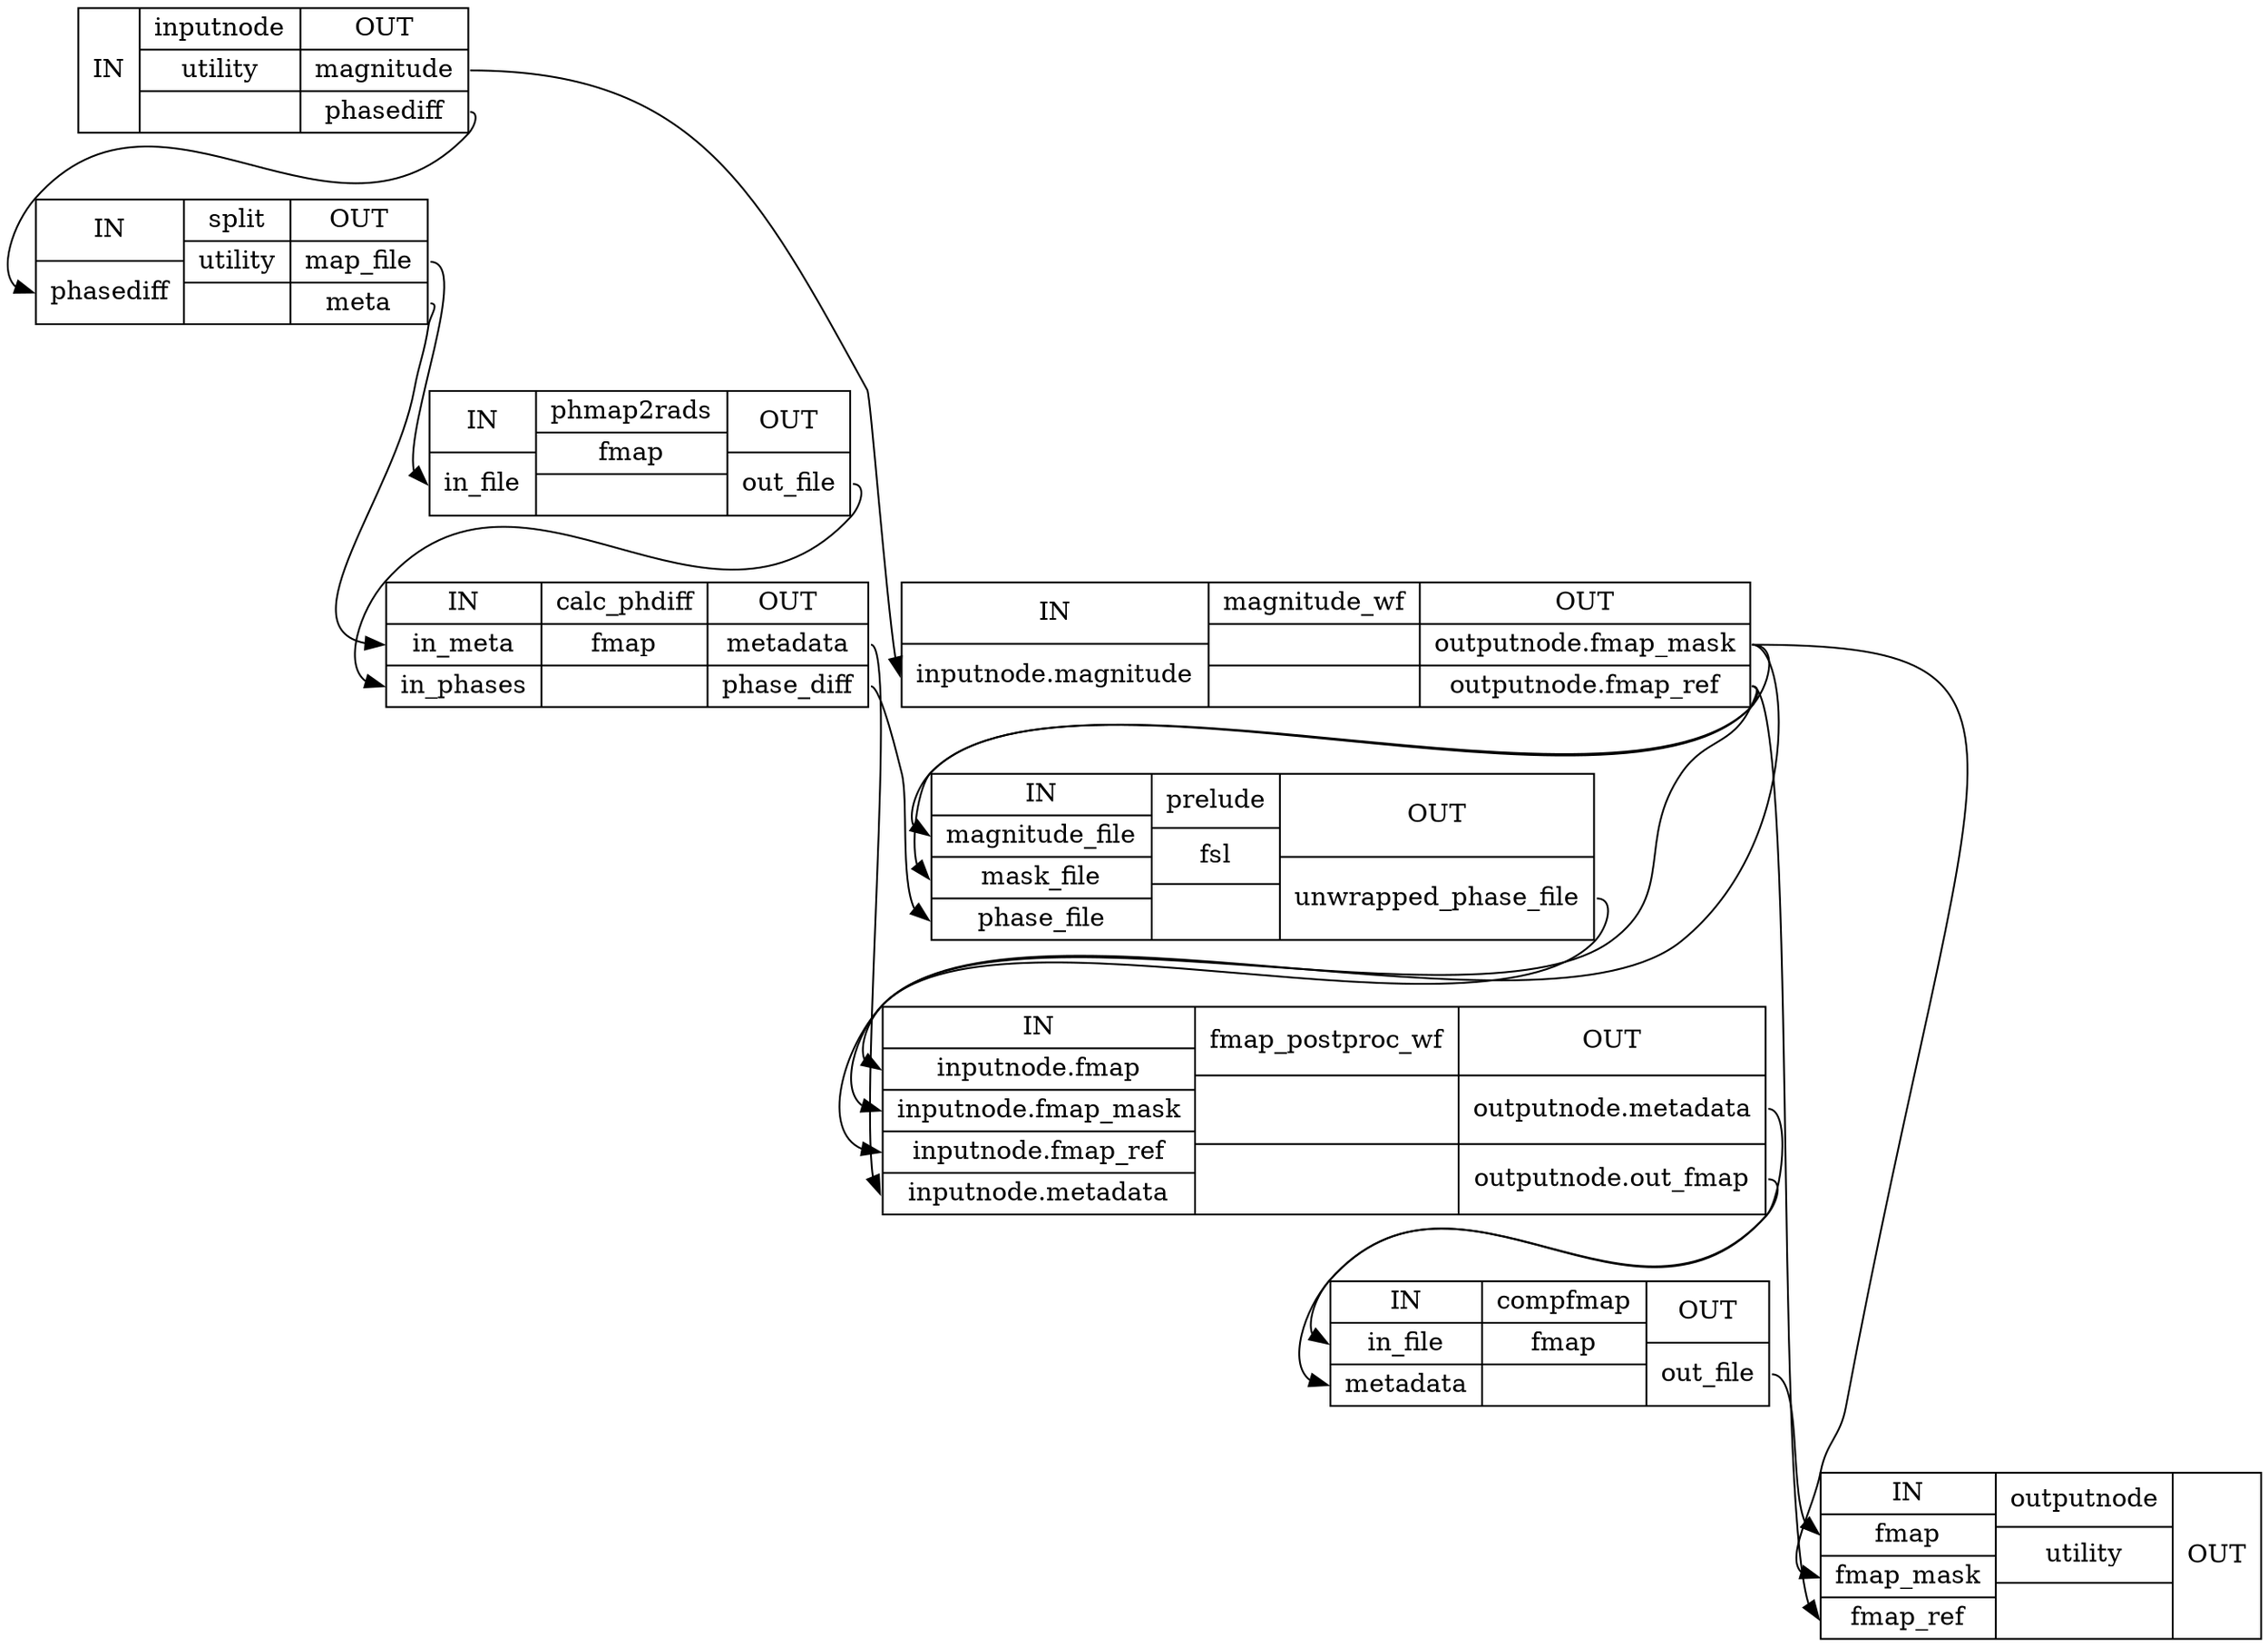 digraph structs {
node [shape=record];
phdiff_wfinputnode [label="{IN}|{ inputnode | utility |  }|{OUT|<outmagnitude> magnitude|<outphasediff> phasediff}"];
phdiff_wfmagnitude_wf [label="{IN|<ininputnodemagnitude> inputnode.magnitude}|{ magnitude_wf |  |  }|{OUT|<outoutputnodefmapmask> outputnode.fmap_mask|<outoutputnodefmapref> outputnode.fmap_ref}"];
phdiff_wfsplit [label="{IN|<inphasediff> phasediff}|{ split | utility |  }|{OUT|<outmapfile> map_file|<outmeta> meta}"];
phdiff_wfphmap2rads [label="{IN|<ininfile> in_file}|{ phmap2rads | fmap |  }|{OUT|<outoutfile> out_file}"];
phdiff_wfcalc_phdiff [label="{IN|<ininmeta> in_meta|<ininphases> in_phases}|{ calc_phdiff | fmap |  }|{OUT|<outmetadata> metadata|<outphasediff> phase_diff}"];
phdiff_wfprelude [label="{IN|<inmagnitudefile> magnitude_file|<inmaskfile> mask_file|<inphasefile> phase_file}|{ prelude | fsl |  }|{OUT|<outunwrappedphasefile> unwrapped_phase_file}"];
phdiff_wffmap_postproc_wf [label="{IN|<ininputnodefmap> inputnode.fmap|<ininputnodefmapmask> inputnode.fmap_mask|<ininputnodefmapref> inputnode.fmap_ref|<ininputnodemetadata> inputnode.metadata}|{ fmap_postproc_wf |  |  }|{OUT|<outoutputnodemetadata> outputnode.metadata|<outoutputnodeoutfmap> outputnode.out_fmap}"];
phdiff_wfcompfmap [label="{IN|<ininfile> in_file|<inmetadata> metadata}|{ compfmap | fmap |  }|{OUT|<outoutfile> out_file}"];
phdiff_wfoutputnode [label="{IN|<infmap> fmap|<infmapmask> fmap_mask|<infmapref> fmap_ref}|{ outputnode | utility |  }|{OUT}"];
phdiff_wfcalc_phdiff:outmetadata:e -> phdiff_wffmap_postproc_wf:ininputnodemetadata:w;
phdiff_wfcalc_phdiff:outphasediff:e -> phdiff_wfprelude:inphasefile:w;
phdiff_wfcompfmap:outoutfile:e -> phdiff_wfoutputnode:infmap:w;
phdiff_wffmap_postproc_wf:outoutputnodemetadata:e -> phdiff_wfcompfmap:inmetadata:w;
phdiff_wffmap_postproc_wf:outoutputnodeoutfmap:e -> phdiff_wfcompfmap:ininfile:w;
phdiff_wfinputnode:outmagnitude:e -> phdiff_wfmagnitude_wf:ininputnodemagnitude:w;
phdiff_wfinputnode:outphasediff:e -> phdiff_wfsplit:inphasediff:w;
phdiff_wfmagnitude_wf:outoutputnodefmapmask:e -> phdiff_wffmap_postproc_wf:ininputnodefmapmask:w;
phdiff_wfmagnitude_wf:outoutputnodefmapmask:e -> phdiff_wfoutputnode:infmapmask:w;
phdiff_wfmagnitude_wf:outoutputnodefmapmask:e -> phdiff_wfprelude:inmaskfile:w;
phdiff_wfmagnitude_wf:outoutputnodefmapref:e -> phdiff_wffmap_postproc_wf:ininputnodefmapref:w;
phdiff_wfmagnitude_wf:outoutputnodefmapref:e -> phdiff_wfoutputnode:infmapref:w;
phdiff_wfmagnitude_wf:outoutputnodefmapref:e -> phdiff_wfprelude:inmagnitudefile:w;
phdiff_wfphmap2rads:outoutfile:e -> phdiff_wfcalc_phdiff:ininphases:w;
phdiff_wfprelude:outunwrappedphasefile:e -> phdiff_wffmap_postproc_wf:ininputnodefmap:w;
phdiff_wfsplit:outmapfile:e -> phdiff_wfphmap2rads:ininfile:w;
phdiff_wfsplit:outmeta:e -> phdiff_wfcalc_phdiff:ininmeta:w;
}